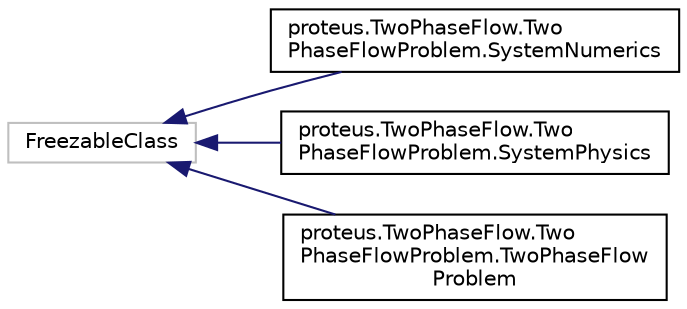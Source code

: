 digraph "Graphical Class Hierarchy"
{
 // LATEX_PDF_SIZE
  edge [fontname="Helvetica",fontsize="10",labelfontname="Helvetica",labelfontsize="10"];
  node [fontname="Helvetica",fontsize="10",shape=record];
  rankdir="LR";
  Node253 [label="FreezableClass",height=0.2,width=0.4,color="grey75", fillcolor="white", style="filled",tooltip=" "];
  Node253 -> Node0 [dir="back",color="midnightblue",fontsize="10",style="solid",fontname="Helvetica"];
  Node0 [label="proteus.TwoPhaseFlow.Two\lPhaseFlowProblem.SystemNumerics",height=0.2,width=0.4,color="black", fillcolor="white", style="filled",URL="$d5/d9f/classproteus_1_1TwoPhaseFlow_1_1TwoPhaseFlowProblem_1_1SystemNumerics.html",tooltip=" "];
  Node253 -> Node255 [dir="back",color="midnightblue",fontsize="10",style="solid",fontname="Helvetica"];
  Node255 [label="proteus.TwoPhaseFlow.Two\lPhaseFlowProblem.SystemPhysics",height=0.2,width=0.4,color="black", fillcolor="white", style="filled",URL="$dc/d9b/classproteus_1_1TwoPhaseFlow_1_1TwoPhaseFlowProblem_1_1SystemPhysics.html",tooltip=" "];
  Node253 -> Node256 [dir="back",color="midnightblue",fontsize="10",style="solid",fontname="Helvetica"];
  Node256 [label="proteus.TwoPhaseFlow.Two\lPhaseFlowProblem.TwoPhaseFlow\lProblem",height=0.2,width=0.4,color="black", fillcolor="white", style="filled",URL="$d7/db2/classproteus_1_1TwoPhaseFlow_1_1TwoPhaseFlowProblem_1_1TwoPhaseFlowProblem.html",tooltip=" "];
}
